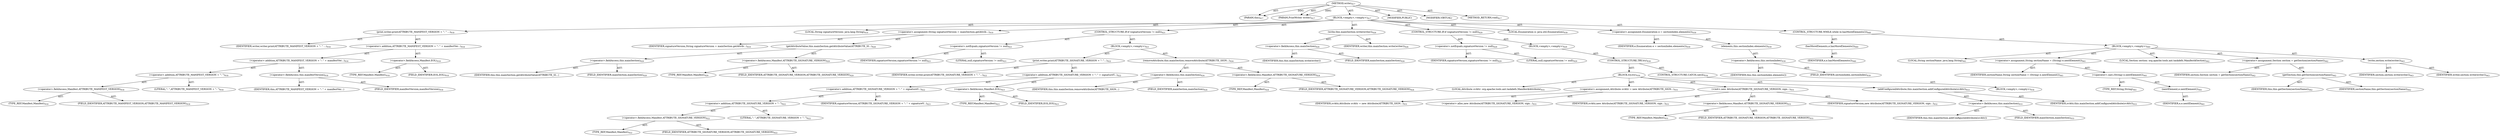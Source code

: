 digraph "write" {  
"111669149736" [label = <(METHOD,write)<SUB>917</SUB>> ]
"115964117012" [label = <(PARAM,this)<SUB>917</SUB>> ]
"115964117063" [label = <(PARAM,PrintWriter writer)<SUB>917</SUB>> ]
"25769803910" [label = <(BLOCK,&lt;empty&gt;,&lt;empty&gt;)<SUB>917</SUB>> ]
"30064771717" [label = <(print,writer.print(ATTRIBUTE_MANIFEST_VERSION + &quot;: &quot; ...)<SUB>918</SUB>> ]
"68719477209" [label = <(IDENTIFIER,writer,writer.print(ATTRIBUTE_MANIFEST_VERSION + &quot;: &quot; ...)<SUB>918</SUB>> ]
"30064771718" [label = <(&lt;operator&gt;.addition,ATTRIBUTE_MANIFEST_VERSION + &quot;: &quot; + manifestVer...)<SUB>918</SUB>> ]
"30064771719" [label = <(&lt;operator&gt;.addition,ATTRIBUTE_MANIFEST_VERSION + &quot;: &quot; + manifestVer...)<SUB>918</SUB>> ]
"30064771720" [label = <(&lt;operator&gt;.addition,ATTRIBUTE_MANIFEST_VERSION + &quot;: &quot;)<SUB>918</SUB>> ]
"30064771721" [label = <(&lt;operator&gt;.fieldAccess,Manifest.ATTRIBUTE_MANIFEST_VERSION)<SUB>918</SUB>> ]
"180388626470" [label = <(TYPE_REF,Manifest,Manifest)<SUB>918</SUB>> ]
"55834574978" [label = <(FIELD_IDENTIFIER,ATTRIBUTE_MANIFEST_VERSION,ATTRIBUTE_MANIFEST_VERSION)<SUB>918</SUB>> ]
"90194313344" [label = <(LITERAL,&quot;: &quot;,ATTRIBUTE_MANIFEST_VERSION + &quot;: &quot;)<SUB>918</SUB>> ]
"30064771722" [label = <(&lt;operator&gt;.fieldAccess,this.manifestVersion)<SUB>918</SUB>> ]
"68719477210" [label = <(IDENTIFIER,this,ATTRIBUTE_MANIFEST_VERSION + &quot;: &quot; + manifestVer...)> ]
"55834574979" [label = <(FIELD_IDENTIFIER,manifestVersion,manifestVersion)<SUB>918</SUB>> ]
"30064771723" [label = <(&lt;operator&gt;.fieldAccess,Manifest.EOL)<SUB>918</SUB>> ]
"180388626471" [label = <(TYPE_REF,Manifest,Manifest)<SUB>918</SUB>> ]
"55834574980" [label = <(FIELD_IDENTIFIER,EOL,EOL)<SUB>918</SUB>> ]
"94489280586" [label = <(LOCAL,String signatureVersion: java.lang.String)<SUB>919</SUB>> ]
"30064771724" [label = <(&lt;operator&gt;.assignment,String signatureVersion = mainSection.getAttrib...)<SUB>919</SUB>> ]
"68719477211" [label = <(IDENTIFIER,signatureVersion,String signatureVersion = mainSection.getAttrib...)<SUB>919</SUB>> ]
"30064771725" [label = <(getAttributeValue,this.mainSection.getAttributeValue(ATTRIBUTE_SI...)<SUB>920</SUB>> ]
"30064771726" [label = <(&lt;operator&gt;.fieldAccess,this.mainSection)<SUB>920</SUB>> ]
"68719477212" [label = <(IDENTIFIER,this,this.mainSection.getAttributeValue(ATTRIBUTE_SI...)> ]
"55834574981" [label = <(FIELD_IDENTIFIER,mainSection,mainSection)<SUB>920</SUB>> ]
"30064771727" [label = <(&lt;operator&gt;.fieldAccess,Manifest.ATTRIBUTE_SIGNATURE_VERSION)<SUB>920</SUB>> ]
"180388626472" [label = <(TYPE_REF,Manifest,Manifest)<SUB>920</SUB>> ]
"55834574982" [label = <(FIELD_IDENTIFIER,ATTRIBUTE_SIGNATURE_VERSION,ATTRIBUTE_SIGNATURE_VERSION)<SUB>920</SUB>> ]
"47244640334" [label = <(CONTROL_STRUCTURE,IF,if (signatureVersion != null))<SUB>921</SUB>> ]
"30064771728" [label = <(&lt;operator&gt;.notEquals,signatureVersion != null)<SUB>921</SUB>> ]
"68719477213" [label = <(IDENTIFIER,signatureVersion,signatureVersion != null)<SUB>921</SUB>> ]
"90194313345" [label = <(LITERAL,null,signatureVersion != null)<SUB>921</SUB>> ]
"25769803911" [label = <(BLOCK,&lt;empty&gt;,&lt;empty&gt;)<SUB>921</SUB>> ]
"30064771729" [label = <(print,writer.print(ATTRIBUTE_SIGNATURE_VERSION + &quot;: &quot;...)<SUB>922</SUB>> ]
"68719477214" [label = <(IDENTIFIER,writer,writer.print(ATTRIBUTE_SIGNATURE_VERSION + &quot;: &quot;...)<SUB>922</SUB>> ]
"30064771730" [label = <(&lt;operator&gt;.addition,ATTRIBUTE_SIGNATURE_VERSION + &quot;: &quot; + signatureV...)<SUB>922</SUB>> ]
"30064771731" [label = <(&lt;operator&gt;.addition,ATTRIBUTE_SIGNATURE_VERSION + &quot;: &quot; + signatureV...)<SUB>922</SUB>> ]
"30064771732" [label = <(&lt;operator&gt;.addition,ATTRIBUTE_SIGNATURE_VERSION + &quot;: &quot;)<SUB>922</SUB>> ]
"30064771733" [label = <(&lt;operator&gt;.fieldAccess,Manifest.ATTRIBUTE_SIGNATURE_VERSION)<SUB>922</SUB>> ]
"180388626473" [label = <(TYPE_REF,Manifest,Manifest)<SUB>922</SUB>> ]
"55834574983" [label = <(FIELD_IDENTIFIER,ATTRIBUTE_SIGNATURE_VERSION,ATTRIBUTE_SIGNATURE_VERSION)<SUB>922</SUB>> ]
"90194313346" [label = <(LITERAL,&quot;: &quot;,ATTRIBUTE_SIGNATURE_VERSION + &quot;: &quot;)<SUB>922</SUB>> ]
"68719477215" [label = <(IDENTIFIER,signatureVersion,ATTRIBUTE_SIGNATURE_VERSION + &quot;: &quot; + signatureV...)<SUB>923</SUB>> ]
"30064771734" [label = <(&lt;operator&gt;.fieldAccess,Manifest.EOL)<SUB>923</SUB>> ]
"180388626474" [label = <(TYPE_REF,Manifest,Manifest)<SUB>923</SUB>> ]
"55834574984" [label = <(FIELD_IDENTIFIER,EOL,EOL)<SUB>923</SUB>> ]
"30064771735" [label = <(removeAttribute,this.mainSection.removeAttribute(ATTRIBUTE_SIGN...)<SUB>924</SUB>> ]
"30064771736" [label = <(&lt;operator&gt;.fieldAccess,this.mainSection)<SUB>924</SUB>> ]
"68719477216" [label = <(IDENTIFIER,this,this.mainSection.removeAttribute(ATTRIBUTE_SIGN...)> ]
"55834574985" [label = <(FIELD_IDENTIFIER,mainSection,mainSection)<SUB>924</SUB>> ]
"30064771737" [label = <(&lt;operator&gt;.fieldAccess,Manifest.ATTRIBUTE_SIGNATURE_VERSION)<SUB>924</SUB>> ]
"180388626475" [label = <(TYPE_REF,Manifest,Manifest)<SUB>924</SUB>> ]
"55834574986" [label = <(FIELD_IDENTIFIER,ATTRIBUTE_SIGNATURE_VERSION,ATTRIBUTE_SIGNATURE_VERSION)<SUB>924</SUB>> ]
"30064771738" [label = <(write,this.mainSection.write(writer))<SUB>926</SUB>> ]
"30064771739" [label = <(&lt;operator&gt;.fieldAccess,this.mainSection)<SUB>926</SUB>> ]
"68719477217" [label = <(IDENTIFIER,this,this.mainSection.write(writer))> ]
"55834574987" [label = <(FIELD_IDENTIFIER,mainSection,mainSection)<SUB>926</SUB>> ]
"68719477218" [label = <(IDENTIFIER,writer,this.mainSection.write(writer))<SUB>926</SUB>> ]
"47244640335" [label = <(CONTROL_STRUCTURE,IF,if (signatureVersion != null))<SUB>929</SUB>> ]
"30064771740" [label = <(&lt;operator&gt;.notEquals,signatureVersion != null)<SUB>929</SUB>> ]
"68719477219" [label = <(IDENTIFIER,signatureVersion,signatureVersion != null)<SUB>929</SUB>> ]
"90194313347" [label = <(LITERAL,null,signatureVersion != null)<SUB>929</SUB>> ]
"25769803912" [label = <(BLOCK,&lt;empty&gt;,&lt;empty&gt;)<SUB>929</SUB>> ]
"47244640336" [label = <(CONTROL_STRUCTURE,TRY,try)<SUB>930</SUB>> ]
"25769803913" [label = <(BLOCK,try,try)<SUB>930</SUB>> ]
"94489280587" [label = <(LOCAL,Attribute svAttr: org.apache.tools.ant.taskdefs.Manifest$Attribute)<SUB>931</SUB>> ]
"30064771741" [label = <(&lt;operator&gt;.assignment,Attribute svAttr = new Attribute(ATTRIBUTE_SIGN...)<SUB>931</SUB>> ]
"68719477220" [label = <(IDENTIFIER,svAttr,Attribute svAttr = new Attribute(ATTRIBUTE_SIGN...)<SUB>931</SUB>> ]
"30064771742" [label = <(&lt;operator&gt;.alloc,new Attribute(ATTRIBUTE_SIGNATURE_VERSION, sign...)<SUB>931</SUB>> ]
"30064771743" [label = <(&lt;init&gt;,new Attribute(ATTRIBUTE_SIGNATURE_VERSION, sign...)<SUB>931</SUB>> ]
"68719477221" [label = <(IDENTIFIER,svAttr,new Attribute(ATTRIBUTE_SIGNATURE_VERSION, sign...)<SUB>931</SUB>> ]
"30064771744" [label = <(&lt;operator&gt;.fieldAccess,Manifest.ATTRIBUTE_SIGNATURE_VERSION)<SUB>931</SUB>> ]
"180388626476" [label = <(TYPE_REF,Manifest,Manifest)<SUB>931</SUB>> ]
"55834574988" [label = <(FIELD_IDENTIFIER,ATTRIBUTE_SIGNATURE_VERSION,ATTRIBUTE_SIGNATURE_VERSION)<SUB>931</SUB>> ]
"68719477222" [label = <(IDENTIFIER,signatureVersion,new Attribute(ATTRIBUTE_SIGNATURE_VERSION, sign...)<SUB>932</SUB>> ]
"30064771745" [label = <(addConfiguredAttribute,this.mainSection.addConfiguredAttribute(svAttr))<SUB>933</SUB>> ]
"30064771746" [label = <(&lt;operator&gt;.fieldAccess,this.mainSection)<SUB>933</SUB>> ]
"68719477223" [label = <(IDENTIFIER,this,this.mainSection.addConfiguredAttribute(svAttr))> ]
"55834574989" [label = <(FIELD_IDENTIFIER,mainSection,mainSection)<SUB>933</SUB>> ]
"68719477224" [label = <(IDENTIFIER,svAttr,this.mainSection.addConfiguredAttribute(svAttr))<SUB>933</SUB>> ]
"47244640337" [label = <(CONTROL_STRUCTURE,CATCH,catch)<SUB>934</SUB>> ]
"25769803914" [label = <(BLOCK,&lt;empty&gt;,&lt;empty&gt;)<SUB>934</SUB>> ]
"94489280588" [label = <(LOCAL,Enumeration e: java.util.Enumeration)<SUB>939</SUB>> ]
"30064771747" [label = <(&lt;operator&gt;.assignment,Enumeration e = sectionIndex.elements())<SUB>939</SUB>> ]
"68719477225" [label = <(IDENTIFIER,e,Enumeration e = sectionIndex.elements())<SUB>939</SUB>> ]
"30064771748" [label = <(elements,this.sectionIndex.elements())<SUB>939</SUB>> ]
"30064771749" [label = <(&lt;operator&gt;.fieldAccess,this.sectionIndex)<SUB>939</SUB>> ]
"68719477226" [label = <(IDENTIFIER,this,this.sectionIndex.elements())> ]
"55834574990" [label = <(FIELD_IDENTIFIER,sectionIndex,sectionIndex)<SUB>939</SUB>> ]
"47244640338" [label = <(CONTROL_STRUCTURE,WHILE,while (e.hasMoreElements()))<SUB>940</SUB>> ]
"30064771750" [label = <(hasMoreElements,e.hasMoreElements())<SUB>940</SUB>> ]
"68719477227" [label = <(IDENTIFIER,e,e.hasMoreElements())<SUB>940</SUB>> ]
"25769803915" [label = <(BLOCK,&lt;empty&gt;,&lt;empty&gt;)<SUB>940</SUB>> ]
"94489280589" [label = <(LOCAL,String sectionName: java.lang.String)<SUB>941</SUB>> ]
"30064771751" [label = <(&lt;operator&gt;.assignment,String sectionName = (String) e.nextElement())<SUB>941</SUB>> ]
"68719477228" [label = <(IDENTIFIER,sectionName,String sectionName = (String) e.nextElement())<SUB>941</SUB>> ]
"30064771752" [label = <(&lt;operator&gt;.cast,(String) e.nextElement())<SUB>941</SUB>> ]
"180388626477" [label = <(TYPE_REF,String,String)<SUB>941</SUB>> ]
"30064771753" [label = <(nextElement,e.nextElement())<SUB>941</SUB>> ]
"68719477229" [label = <(IDENTIFIER,e,e.nextElement())<SUB>941</SUB>> ]
"94489280590" [label = <(LOCAL,Section section: org.apache.tools.ant.taskdefs.Manifest$Section)<SUB>942</SUB>> ]
"30064771754" [label = <(&lt;operator&gt;.assignment,Section section = getSection(sectionName))<SUB>942</SUB>> ]
"68719477230" [label = <(IDENTIFIER,section,Section section = getSection(sectionName))<SUB>942</SUB>> ]
"30064771755" [label = <(getSection,this.getSection(sectionName))<SUB>942</SUB>> ]
"68719476766" [label = <(IDENTIFIER,this,this.getSection(sectionName))<SUB>942</SUB>> ]
"68719477231" [label = <(IDENTIFIER,sectionName,this.getSection(sectionName))<SUB>942</SUB>> ]
"30064771756" [label = <(write,section.write(writer))<SUB>943</SUB>> ]
"68719477232" [label = <(IDENTIFIER,section,section.write(writer))<SUB>943</SUB>> ]
"68719477233" [label = <(IDENTIFIER,writer,section.write(writer))<SUB>943</SUB>> ]
"133143986287" [label = <(MODIFIER,PUBLIC)> ]
"133143986288" [label = <(MODIFIER,VIRTUAL)> ]
"128849018920" [label = <(METHOD_RETURN,void)<SUB>917</SUB>> ]
  "111669149736" -> "115964117012"  [ label = "AST: "] 
  "111669149736" -> "115964117063"  [ label = "AST: "] 
  "111669149736" -> "25769803910"  [ label = "AST: "] 
  "111669149736" -> "133143986287"  [ label = "AST: "] 
  "111669149736" -> "133143986288"  [ label = "AST: "] 
  "111669149736" -> "128849018920"  [ label = "AST: "] 
  "25769803910" -> "30064771717"  [ label = "AST: "] 
  "25769803910" -> "94489280586"  [ label = "AST: "] 
  "25769803910" -> "30064771724"  [ label = "AST: "] 
  "25769803910" -> "47244640334"  [ label = "AST: "] 
  "25769803910" -> "30064771738"  [ label = "AST: "] 
  "25769803910" -> "47244640335"  [ label = "AST: "] 
  "25769803910" -> "94489280588"  [ label = "AST: "] 
  "25769803910" -> "30064771747"  [ label = "AST: "] 
  "25769803910" -> "47244640338"  [ label = "AST: "] 
  "30064771717" -> "68719477209"  [ label = "AST: "] 
  "30064771717" -> "30064771718"  [ label = "AST: "] 
  "30064771718" -> "30064771719"  [ label = "AST: "] 
  "30064771718" -> "30064771723"  [ label = "AST: "] 
  "30064771719" -> "30064771720"  [ label = "AST: "] 
  "30064771719" -> "30064771722"  [ label = "AST: "] 
  "30064771720" -> "30064771721"  [ label = "AST: "] 
  "30064771720" -> "90194313344"  [ label = "AST: "] 
  "30064771721" -> "180388626470"  [ label = "AST: "] 
  "30064771721" -> "55834574978"  [ label = "AST: "] 
  "30064771722" -> "68719477210"  [ label = "AST: "] 
  "30064771722" -> "55834574979"  [ label = "AST: "] 
  "30064771723" -> "180388626471"  [ label = "AST: "] 
  "30064771723" -> "55834574980"  [ label = "AST: "] 
  "30064771724" -> "68719477211"  [ label = "AST: "] 
  "30064771724" -> "30064771725"  [ label = "AST: "] 
  "30064771725" -> "30064771726"  [ label = "AST: "] 
  "30064771725" -> "30064771727"  [ label = "AST: "] 
  "30064771726" -> "68719477212"  [ label = "AST: "] 
  "30064771726" -> "55834574981"  [ label = "AST: "] 
  "30064771727" -> "180388626472"  [ label = "AST: "] 
  "30064771727" -> "55834574982"  [ label = "AST: "] 
  "47244640334" -> "30064771728"  [ label = "AST: "] 
  "47244640334" -> "25769803911"  [ label = "AST: "] 
  "30064771728" -> "68719477213"  [ label = "AST: "] 
  "30064771728" -> "90194313345"  [ label = "AST: "] 
  "25769803911" -> "30064771729"  [ label = "AST: "] 
  "25769803911" -> "30064771735"  [ label = "AST: "] 
  "30064771729" -> "68719477214"  [ label = "AST: "] 
  "30064771729" -> "30064771730"  [ label = "AST: "] 
  "30064771730" -> "30064771731"  [ label = "AST: "] 
  "30064771730" -> "30064771734"  [ label = "AST: "] 
  "30064771731" -> "30064771732"  [ label = "AST: "] 
  "30064771731" -> "68719477215"  [ label = "AST: "] 
  "30064771732" -> "30064771733"  [ label = "AST: "] 
  "30064771732" -> "90194313346"  [ label = "AST: "] 
  "30064771733" -> "180388626473"  [ label = "AST: "] 
  "30064771733" -> "55834574983"  [ label = "AST: "] 
  "30064771734" -> "180388626474"  [ label = "AST: "] 
  "30064771734" -> "55834574984"  [ label = "AST: "] 
  "30064771735" -> "30064771736"  [ label = "AST: "] 
  "30064771735" -> "30064771737"  [ label = "AST: "] 
  "30064771736" -> "68719477216"  [ label = "AST: "] 
  "30064771736" -> "55834574985"  [ label = "AST: "] 
  "30064771737" -> "180388626475"  [ label = "AST: "] 
  "30064771737" -> "55834574986"  [ label = "AST: "] 
  "30064771738" -> "30064771739"  [ label = "AST: "] 
  "30064771738" -> "68719477218"  [ label = "AST: "] 
  "30064771739" -> "68719477217"  [ label = "AST: "] 
  "30064771739" -> "55834574987"  [ label = "AST: "] 
  "47244640335" -> "30064771740"  [ label = "AST: "] 
  "47244640335" -> "25769803912"  [ label = "AST: "] 
  "30064771740" -> "68719477219"  [ label = "AST: "] 
  "30064771740" -> "90194313347"  [ label = "AST: "] 
  "25769803912" -> "47244640336"  [ label = "AST: "] 
  "47244640336" -> "25769803913"  [ label = "AST: "] 
  "47244640336" -> "47244640337"  [ label = "AST: "] 
  "25769803913" -> "94489280587"  [ label = "AST: "] 
  "25769803913" -> "30064771741"  [ label = "AST: "] 
  "25769803913" -> "30064771743"  [ label = "AST: "] 
  "25769803913" -> "30064771745"  [ label = "AST: "] 
  "30064771741" -> "68719477220"  [ label = "AST: "] 
  "30064771741" -> "30064771742"  [ label = "AST: "] 
  "30064771743" -> "68719477221"  [ label = "AST: "] 
  "30064771743" -> "30064771744"  [ label = "AST: "] 
  "30064771743" -> "68719477222"  [ label = "AST: "] 
  "30064771744" -> "180388626476"  [ label = "AST: "] 
  "30064771744" -> "55834574988"  [ label = "AST: "] 
  "30064771745" -> "30064771746"  [ label = "AST: "] 
  "30064771745" -> "68719477224"  [ label = "AST: "] 
  "30064771746" -> "68719477223"  [ label = "AST: "] 
  "30064771746" -> "55834574989"  [ label = "AST: "] 
  "47244640337" -> "25769803914"  [ label = "AST: "] 
  "30064771747" -> "68719477225"  [ label = "AST: "] 
  "30064771747" -> "30064771748"  [ label = "AST: "] 
  "30064771748" -> "30064771749"  [ label = "AST: "] 
  "30064771749" -> "68719477226"  [ label = "AST: "] 
  "30064771749" -> "55834574990"  [ label = "AST: "] 
  "47244640338" -> "30064771750"  [ label = "AST: "] 
  "47244640338" -> "25769803915"  [ label = "AST: "] 
  "30064771750" -> "68719477227"  [ label = "AST: "] 
  "25769803915" -> "94489280589"  [ label = "AST: "] 
  "25769803915" -> "30064771751"  [ label = "AST: "] 
  "25769803915" -> "94489280590"  [ label = "AST: "] 
  "25769803915" -> "30064771754"  [ label = "AST: "] 
  "25769803915" -> "30064771756"  [ label = "AST: "] 
  "30064771751" -> "68719477228"  [ label = "AST: "] 
  "30064771751" -> "30064771752"  [ label = "AST: "] 
  "30064771752" -> "180388626477"  [ label = "AST: "] 
  "30064771752" -> "30064771753"  [ label = "AST: "] 
  "30064771753" -> "68719477229"  [ label = "AST: "] 
  "30064771754" -> "68719477230"  [ label = "AST: "] 
  "30064771754" -> "30064771755"  [ label = "AST: "] 
  "30064771755" -> "68719476766"  [ label = "AST: "] 
  "30064771755" -> "68719477231"  [ label = "AST: "] 
  "30064771756" -> "68719477232"  [ label = "AST: "] 
  "30064771756" -> "68719477233"  [ label = "AST: "] 
  "111669149736" -> "115964117012"  [ label = "DDG: "] 
  "111669149736" -> "115964117063"  [ label = "DDG: "] 
}
